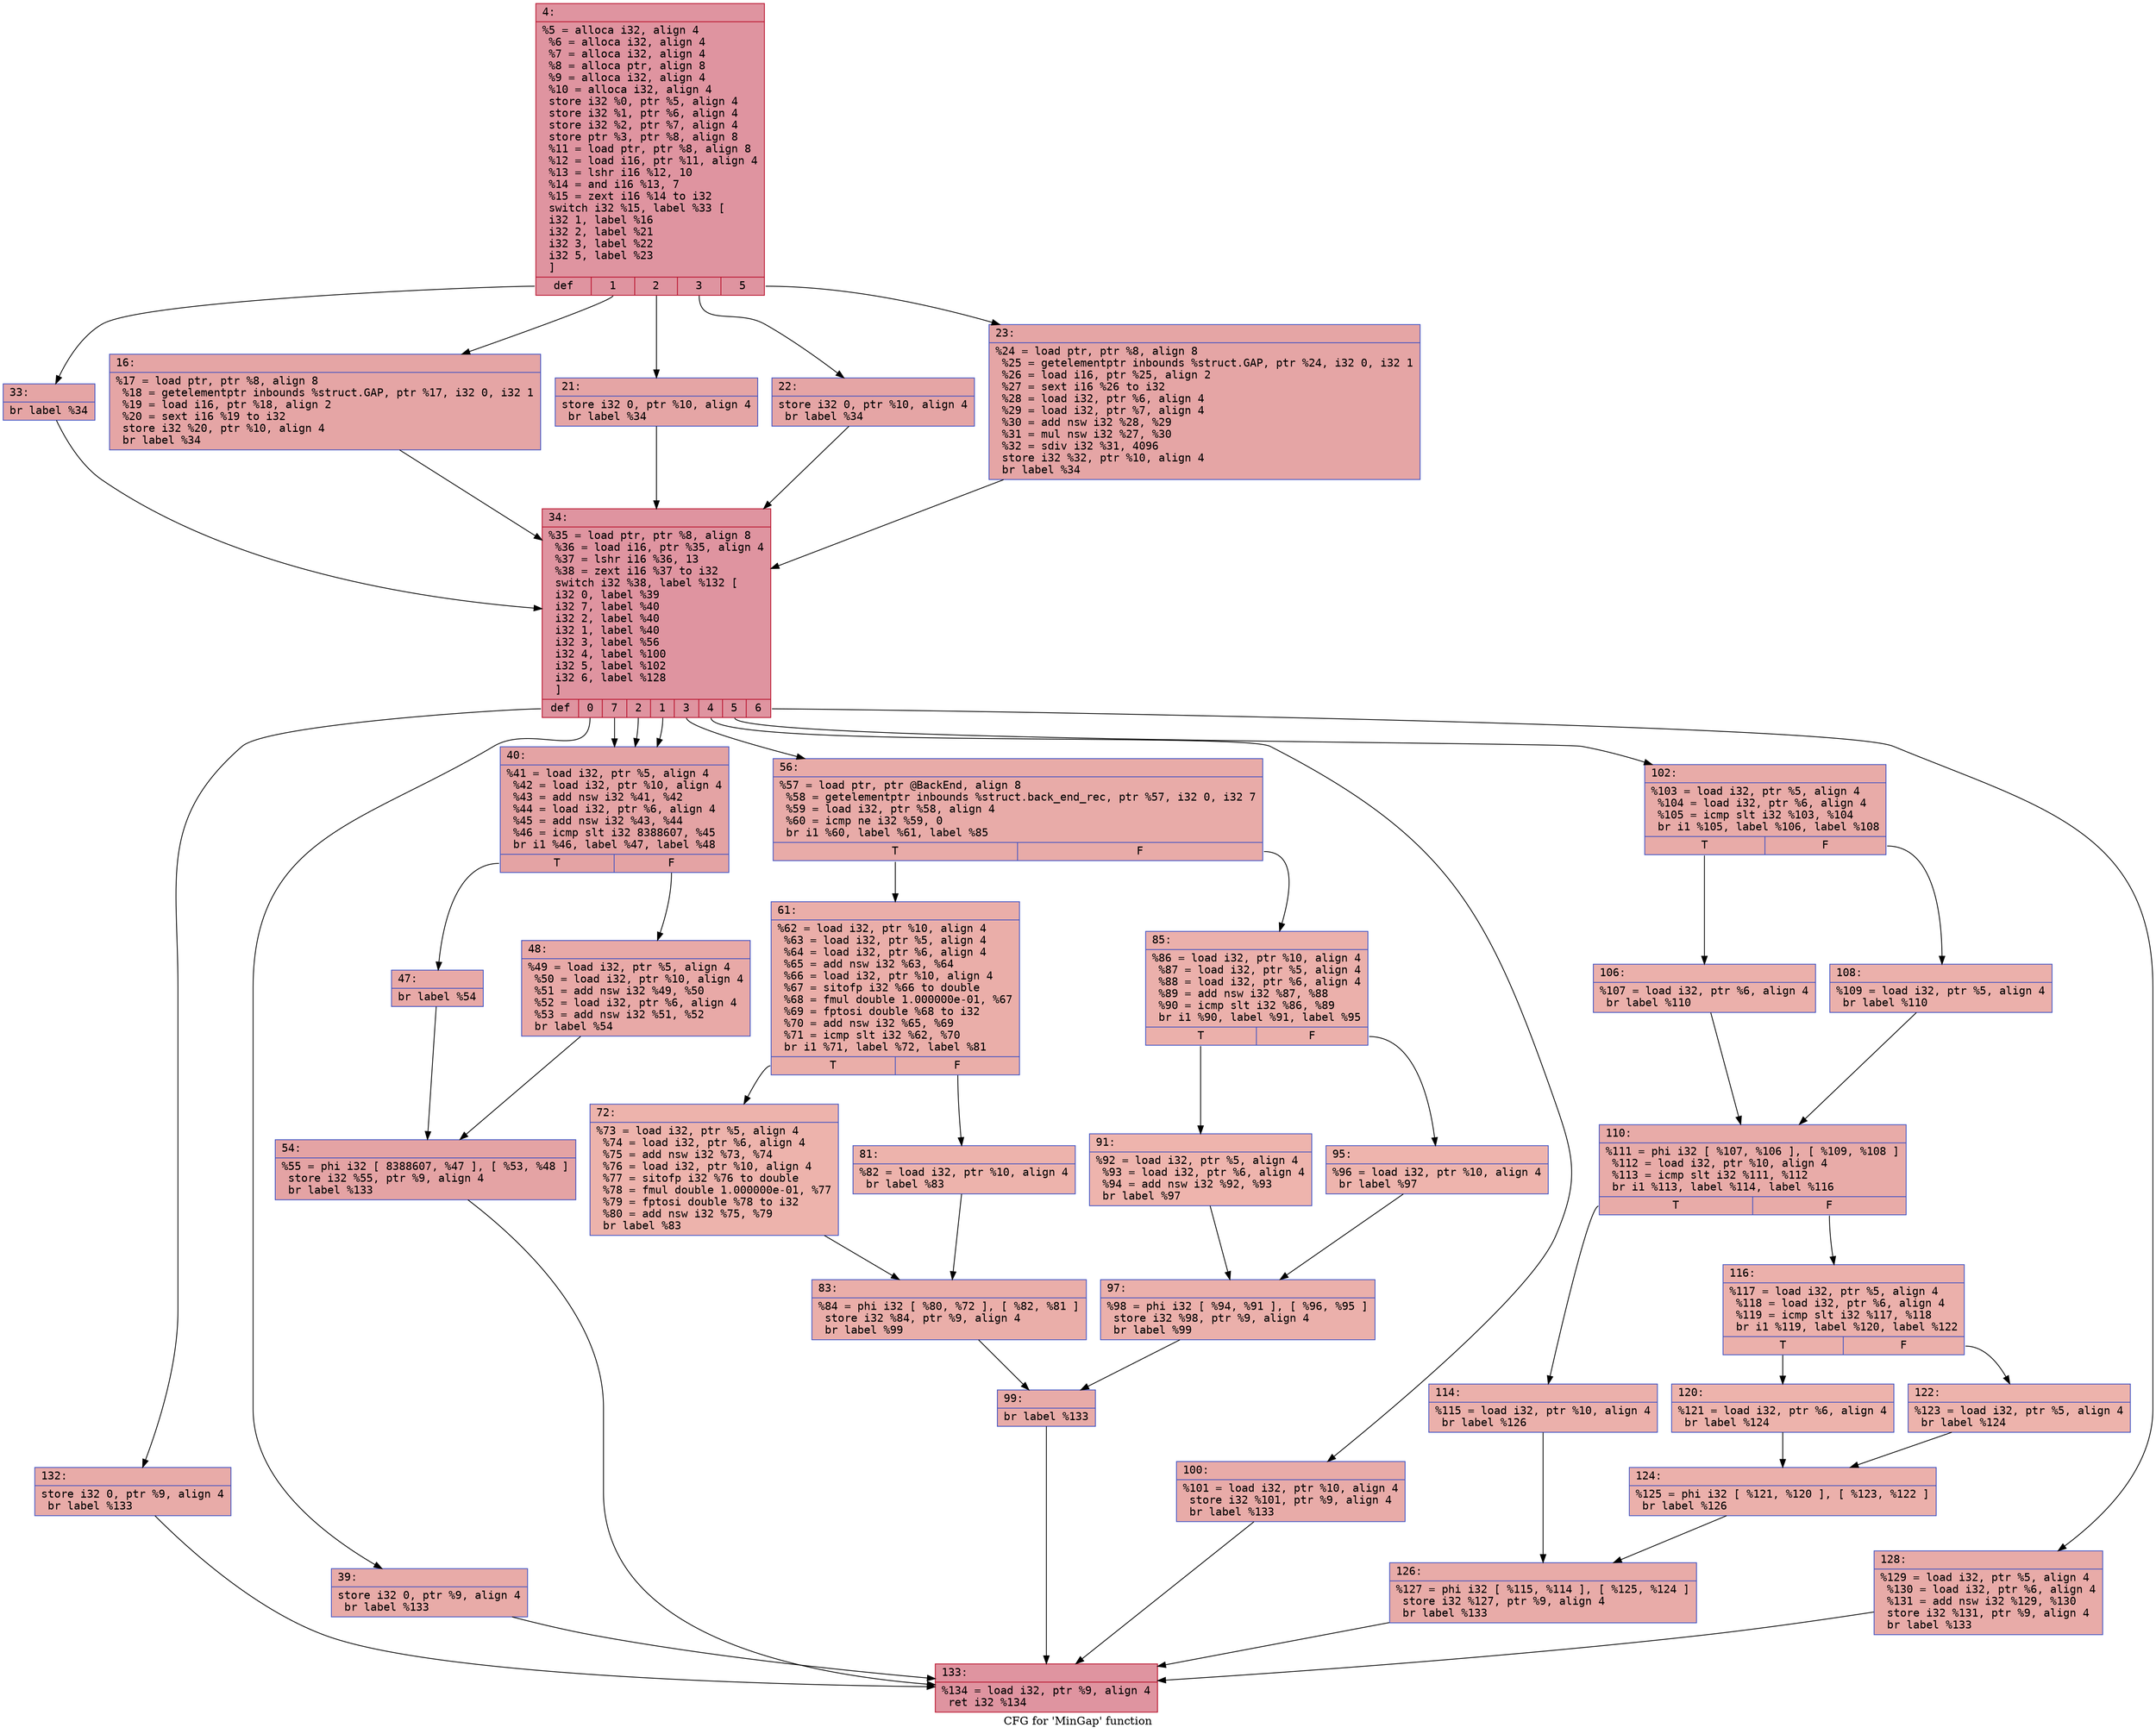 digraph "CFG for 'MinGap' function" {
	label="CFG for 'MinGap' function";

	Node0x600003eb3340 [shape=record,color="#b70d28ff", style=filled, fillcolor="#b70d2870" fontname="Courier",label="{4:\l|  %5 = alloca i32, align 4\l  %6 = alloca i32, align 4\l  %7 = alloca i32, align 4\l  %8 = alloca ptr, align 8\l  %9 = alloca i32, align 4\l  %10 = alloca i32, align 4\l  store i32 %0, ptr %5, align 4\l  store i32 %1, ptr %6, align 4\l  store i32 %2, ptr %7, align 4\l  store ptr %3, ptr %8, align 8\l  %11 = load ptr, ptr %8, align 8\l  %12 = load i16, ptr %11, align 4\l  %13 = lshr i16 %12, 10\l  %14 = and i16 %13, 7\l  %15 = zext i16 %14 to i32\l  switch i32 %15, label %33 [\l    i32 1, label %16\l    i32 2, label %21\l    i32 3, label %22\l    i32 5, label %23\l  ]\l|{<s0>def|<s1>1|<s2>2|<s3>3|<s4>5}}"];
	Node0x600003eb3340:s0 -> Node0x600003eb3520[tooltip="4 -> 33\nProbability 20.00%" ];
	Node0x600003eb3340:s1 -> Node0x600003eb33e0[tooltip="4 -> 16\nProbability 20.00%" ];
	Node0x600003eb3340:s2 -> Node0x600003eb3430[tooltip="4 -> 21\nProbability 20.00%" ];
	Node0x600003eb3340:s3 -> Node0x600003eb3480[tooltip="4 -> 22\nProbability 20.00%" ];
	Node0x600003eb3340:s4 -> Node0x600003eb34d0[tooltip="4 -> 23\nProbability 20.00%" ];
	Node0x600003eb33e0 [shape=record,color="#3d50c3ff", style=filled, fillcolor="#c5333470" fontname="Courier",label="{16:\l|  %17 = load ptr, ptr %8, align 8\l  %18 = getelementptr inbounds %struct.GAP, ptr %17, i32 0, i32 1\l  %19 = load i16, ptr %18, align 2\l  %20 = sext i16 %19 to i32\l  store i32 %20, ptr %10, align 4\l  br label %34\l}"];
	Node0x600003eb33e0 -> Node0x600003eb3570[tooltip="16 -> 34\nProbability 100.00%" ];
	Node0x600003eb3430 [shape=record,color="#3d50c3ff", style=filled, fillcolor="#c5333470" fontname="Courier",label="{21:\l|  store i32 0, ptr %10, align 4\l  br label %34\l}"];
	Node0x600003eb3430 -> Node0x600003eb3570[tooltip="21 -> 34\nProbability 100.00%" ];
	Node0x600003eb3480 [shape=record,color="#3d50c3ff", style=filled, fillcolor="#c5333470" fontname="Courier",label="{22:\l|  store i32 0, ptr %10, align 4\l  br label %34\l}"];
	Node0x600003eb3480 -> Node0x600003eb3570[tooltip="22 -> 34\nProbability 100.00%" ];
	Node0x600003eb34d0 [shape=record,color="#3d50c3ff", style=filled, fillcolor="#c5333470" fontname="Courier",label="{23:\l|  %24 = load ptr, ptr %8, align 8\l  %25 = getelementptr inbounds %struct.GAP, ptr %24, i32 0, i32 1\l  %26 = load i16, ptr %25, align 2\l  %27 = sext i16 %26 to i32\l  %28 = load i32, ptr %6, align 4\l  %29 = load i32, ptr %7, align 4\l  %30 = add nsw i32 %28, %29\l  %31 = mul nsw i32 %27, %30\l  %32 = sdiv i32 %31, 4096\l  store i32 %32, ptr %10, align 4\l  br label %34\l}"];
	Node0x600003eb34d0 -> Node0x600003eb3570[tooltip="23 -> 34\nProbability 100.00%" ];
	Node0x600003eb3520 [shape=record,color="#3d50c3ff", style=filled, fillcolor="#c5333470" fontname="Courier",label="{33:\l|  br label %34\l}"];
	Node0x600003eb3520 -> Node0x600003eb3570[tooltip="33 -> 34\nProbability 100.00%" ];
	Node0x600003eb3570 [shape=record,color="#b70d28ff", style=filled, fillcolor="#b70d2870" fontname="Courier",label="{34:\l|  %35 = load ptr, ptr %8, align 8\l  %36 = load i16, ptr %35, align 4\l  %37 = lshr i16 %36, 13\l  %38 = zext i16 %37 to i32\l  switch i32 %38, label %132 [\l    i32 0, label %39\l    i32 7, label %40\l    i32 2, label %40\l    i32 1, label %40\l    i32 3, label %56\l    i32 4, label %100\l    i32 5, label %102\l    i32 6, label %128\l  ]\l|{<s0>def|<s1>0|<s2>7|<s3>2|<s4>1|<s5>3|<s6>4|<s7>5|<s8>6}}"];
	Node0x600003eb3570:s0 -> Node0x600003eb3e30[tooltip="34 -> 132\nProbability 11.11%" ];
	Node0x600003eb3570:s1 -> Node0x600003eb35c0[tooltip="34 -> 39\nProbability 11.11%" ];
	Node0x600003eb3570:s2 -> Node0x600003eb3610[tooltip="34 -> 40\nProbability 33.33%" ];
	Node0x600003eb3570:s3 -> Node0x600003eb3610[tooltip="34 -> 40\nProbability 33.33%" ];
	Node0x600003eb3570:s4 -> Node0x600003eb3610[tooltip="34 -> 40\nProbability 33.33%" ];
	Node0x600003eb3570:s5 -> Node0x600003eb3750[tooltip="34 -> 56\nProbability 11.11%" ];
	Node0x600003eb3570:s6 -> Node0x600003eb3a70[tooltip="34 -> 100\nProbability 11.11%" ];
	Node0x600003eb3570:s7 -> Node0x600003eb3ac0[tooltip="34 -> 102\nProbability 11.11%" ];
	Node0x600003eb3570:s8 -> Node0x600003eb3de0[tooltip="34 -> 128\nProbability 11.11%" ];
	Node0x600003eb35c0 [shape=record,color="#3d50c3ff", style=filled, fillcolor="#cc403a70" fontname="Courier",label="{39:\l|  store i32 0, ptr %9, align 4\l  br label %133\l}"];
	Node0x600003eb35c0 -> Node0x600003eb3e80[tooltip="39 -> 133\nProbability 100.00%" ];
	Node0x600003eb3610 [shape=record,color="#3d50c3ff", style=filled, fillcolor="#c32e3170" fontname="Courier",label="{40:\l|  %41 = load i32, ptr %5, align 4\l  %42 = load i32, ptr %10, align 4\l  %43 = add nsw i32 %41, %42\l  %44 = load i32, ptr %6, align 4\l  %45 = add nsw i32 %43, %44\l  %46 = icmp slt i32 8388607, %45\l  br i1 %46, label %47, label %48\l|{<s0>T|<s1>F}}"];
	Node0x600003eb3610:s0 -> Node0x600003eb3660[tooltip="40 -> 47\nProbability 50.00%" ];
	Node0x600003eb3610:s1 -> Node0x600003eb36b0[tooltip="40 -> 48\nProbability 50.00%" ];
	Node0x600003eb3660 [shape=record,color="#3d50c3ff", style=filled, fillcolor="#ca3b3770" fontname="Courier",label="{47:\l|  br label %54\l}"];
	Node0x600003eb3660 -> Node0x600003eb3700[tooltip="47 -> 54\nProbability 100.00%" ];
	Node0x600003eb36b0 [shape=record,color="#3d50c3ff", style=filled, fillcolor="#ca3b3770" fontname="Courier",label="{48:\l|  %49 = load i32, ptr %5, align 4\l  %50 = load i32, ptr %10, align 4\l  %51 = add nsw i32 %49, %50\l  %52 = load i32, ptr %6, align 4\l  %53 = add nsw i32 %51, %52\l  br label %54\l}"];
	Node0x600003eb36b0 -> Node0x600003eb3700[tooltip="48 -> 54\nProbability 100.00%" ];
	Node0x600003eb3700 [shape=record,color="#3d50c3ff", style=filled, fillcolor="#c32e3170" fontname="Courier",label="{54:\l|  %55 = phi i32 [ 8388607, %47 ], [ %53, %48 ]\l  store i32 %55, ptr %9, align 4\l  br label %133\l}"];
	Node0x600003eb3700 -> Node0x600003eb3e80[tooltip="54 -> 133\nProbability 100.00%" ];
	Node0x600003eb3750 [shape=record,color="#3d50c3ff", style=filled, fillcolor="#cc403a70" fontname="Courier",label="{56:\l|  %57 = load ptr, ptr @BackEnd, align 8\l  %58 = getelementptr inbounds %struct.back_end_rec, ptr %57, i32 0, i32 7\l  %59 = load i32, ptr %58, align 4\l  %60 = icmp ne i32 %59, 0\l  br i1 %60, label %61, label %85\l|{<s0>T|<s1>F}}"];
	Node0x600003eb3750:s0 -> Node0x600003eb37a0[tooltip="56 -> 61\nProbability 62.50%" ];
	Node0x600003eb3750:s1 -> Node0x600003eb38e0[tooltip="56 -> 85\nProbability 37.50%" ];
	Node0x600003eb37a0 [shape=record,color="#3d50c3ff", style=filled, fillcolor="#d0473d70" fontname="Courier",label="{61:\l|  %62 = load i32, ptr %10, align 4\l  %63 = load i32, ptr %5, align 4\l  %64 = load i32, ptr %6, align 4\l  %65 = add nsw i32 %63, %64\l  %66 = load i32, ptr %10, align 4\l  %67 = sitofp i32 %66 to double\l  %68 = fmul double 1.000000e-01, %67\l  %69 = fptosi double %68 to i32\l  %70 = add nsw i32 %65, %69\l  %71 = icmp slt i32 %62, %70\l  br i1 %71, label %72, label %81\l|{<s0>T|<s1>F}}"];
	Node0x600003eb37a0:s0 -> Node0x600003eb37f0[tooltip="61 -> 72\nProbability 50.00%" ];
	Node0x600003eb37a0:s1 -> Node0x600003eb3840[tooltip="61 -> 81\nProbability 50.00%" ];
	Node0x600003eb37f0 [shape=record,color="#3d50c3ff", style=filled, fillcolor="#d6524470" fontname="Courier",label="{72:\l|  %73 = load i32, ptr %5, align 4\l  %74 = load i32, ptr %6, align 4\l  %75 = add nsw i32 %73, %74\l  %76 = load i32, ptr %10, align 4\l  %77 = sitofp i32 %76 to double\l  %78 = fmul double 1.000000e-01, %77\l  %79 = fptosi double %78 to i32\l  %80 = add nsw i32 %75, %79\l  br label %83\l}"];
	Node0x600003eb37f0 -> Node0x600003eb3890[tooltip="72 -> 83\nProbability 100.00%" ];
	Node0x600003eb3840 [shape=record,color="#3d50c3ff", style=filled, fillcolor="#d6524470" fontname="Courier",label="{81:\l|  %82 = load i32, ptr %10, align 4\l  br label %83\l}"];
	Node0x600003eb3840 -> Node0x600003eb3890[tooltip="81 -> 83\nProbability 100.00%" ];
	Node0x600003eb3890 [shape=record,color="#3d50c3ff", style=filled, fillcolor="#d0473d70" fontname="Courier",label="{83:\l|  %84 = phi i32 [ %80, %72 ], [ %82, %81 ]\l  store i32 %84, ptr %9, align 4\l  br label %99\l}"];
	Node0x600003eb3890 -> Node0x600003eb3a20[tooltip="83 -> 99\nProbability 100.00%" ];
	Node0x600003eb38e0 [shape=record,color="#3d50c3ff", style=filled, fillcolor="#d24b4070" fontname="Courier",label="{85:\l|  %86 = load i32, ptr %10, align 4\l  %87 = load i32, ptr %5, align 4\l  %88 = load i32, ptr %6, align 4\l  %89 = add nsw i32 %87, %88\l  %90 = icmp slt i32 %86, %89\l  br i1 %90, label %91, label %95\l|{<s0>T|<s1>F}}"];
	Node0x600003eb38e0:s0 -> Node0x600003eb3930[tooltip="85 -> 91\nProbability 50.00%" ];
	Node0x600003eb38e0:s1 -> Node0x600003eb3980[tooltip="85 -> 95\nProbability 50.00%" ];
	Node0x600003eb3930 [shape=record,color="#3d50c3ff", style=filled, fillcolor="#d8564670" fontname="Courier",label="{91:\l|  %92 = load i32, ptr %5, align 4\l  %93 = load i32, ptr %6, align 4\l  %94 = add nsw i32 %92, %93\l  br label %97\l}"];
	Node0x600003eb3930 -> Node0x600003eb39d0[tooltip="91 -> 97\nProbability 100.00%" ];
	Node0x600003eb3980 [shape=record,color="#3d50c3ff", style=filled, fillcolor="#d8564670" fontname="Courier",label="{95:\l|  %96 = load i32, ptr %10, align 4\l  br label %97\l}"];
	Node0x600003eb3980 -> Node0x600003eb39d0[tooltip="95 -> 97\nProbability 100.00%" ];
	Node0x600003eb39d0 [shape=record,color="#3d50c3ff", style=filled, fillcolor="#d24b4070" fontname="Courier",label="{97:\l|  %98 = phi i32 [ %94, %91 ], [ %96, %95 ]\l  store i32 %98, ptr %9, align 4\l  br label %99\l}"];
	Node0x600003eb39d0 -> Node0x600003eb3a20[tooltip="97 -> 99\nProbability 100.00%" ];
	Node0x600003eb3a20 [shape=record,color="#3d50c3ff", style=filled, fillcolor="#cc403a70" fontname="Courier",label="{99:\l|  br label %133\l}"];
	Node0x600003eb3a20 -> Node0x600003eb3e80[tooltip="99 -> 133\nProbability 100.00%" ];
	Node0x600003eb3a70 [shape=record,color="#3d50c3ff", style=filled, fillcolor="#cc403a70" fontname="Courier",label="{100:\l|  %101 = load i32, ptr %10, align 4\l  store i32 %101, ptr %9, align 4\l  br label %133\l}"];
	Node0x600003eb3a70 -> Node0x600003eb3e80[tooltip="100 -> 133\nProbability 100.00%" ];
	Node0x600003eb3ac0 [shape=record,color="#3d50c3ff", style=filled, fillcolor="#cc403a70" fontname="Courier",label="{102:\l|  %103 = load i32, ptr %5, align 4\l  %104 = load i32, ptr %6, align 4\l  %105 = icmp slt i32 %103, %104\l  br i1 %105, label %106, label %108\l|{<s0>T|<s1>F}}"];
	Node0x600003eb3ac0:s0 -> Node0x600003eb3b10[tooltip="102 -> 106\nProbability 50.00%" ];
	Node0x600003eb3ac0:s1 -> Node0x600003eb3b60[tooltip="102 -> 108\nProbability 50.00%" ];
	Node0x600003eb3b10 [shape=record,color="#3d50c3ff", style=filled, fillcolor="#d24b4070" fontname="Courier",label="{106:\l|  %107 = load i32, ptr %6, align 4\l  br label %110\l}"];
	Node0x600003eb3b10 -> Node0x600003eb3bb0[tooltip="106 -> 110\nProbability 100.00%" ];
	Node0x600003eb3b60 [shape=record,color="#3d50c3ff", style=filled, fillcolor="#d24b4070" fontname="Courier",label="{108:\l|  %109 = load i32, ptr %5, align 4\l  br label %110\l}"];
	Node0x600003eb3b60 -> Node0x600003eb3bb0[tooltip="108 -> 110\nProbability 100.00%" ];
	Node0x600003eb3bb0 [shape=record,color="#3d50c3ff", style=filled, fillcolor="#cc403a70" fontname="Courier",label="{110:\l|  %111 = phi i32 [ %107, %106 ], [ %109, %108 ]\l  %112 = load i32, ptr %10, align 4\l  %113 = icmp slt i32 %111, %112\l  br i1 %113, label %114, label %116\l|{<s0>T|<s1>F}}"];
	Node0x600003eb3bb0:s0 -> Node0x600003eb3c00[tooltip="110 -> 114\nProbability 50.00%" ];
	Node0x600003eb3bb0:s1 -> Node0x600003eb3c50[tooltip="110 -> 116\nProbability 50.00%" ];
	Node0x600003eb3c00 [shape=record,color="#3d50c3ff", style=filled, fillcolor="#d24b4070" fontname="Courier",label="{114:\l|  %115 = load i32, ptr %10, align 4\l  br label %126\l}"];
	Node0x600003eb3c00 -> Node0x600003eb3d90[tooltip="114 -> 126\nProbability 100.00%" ];
	Node0x600003eb3c50 [shape=record,color="#3d50c3ff", style=filled, fillcolor="#d24b4070" fontname="Courier",label="{116:\l|  %117 = load i32, ptr %5, align 4\l  %118 = load i32, ptr %6, align 4\l  %119 = icmp slt i32 %117, %118\l  br i1 %119, label %120, label %122\l|{<s0>T|<s1>F}}"];
	Node0x600003eb3c50:s0 -> Node0x600003eb3ca0[tooltip="116 -> 120\nProbability 50.00%" ];
	Node0x600003eb3c50:s1 -> Node0x600003eb3cf0[tooltip="116 -> 122\nProbability 50.00%" ];
	Node0x600003eb3ca0 [shape=record,color="#3d50c3ff", style=filled, fillcolor="#d6524470" fontname="Courier",label="{120:\l|  %121 = load i32, ptr %6, align 4\l  br label %124\l}"];
	Node0x600003eb3ca0 -> Node0x600003eb3d40[tooltip="120 -> 124\nProbability 100.00%" ];
	Node0x600003eb3cf0 [shape=record,color="#3d50c3ff", style=filled, fillcolor="#d6524470" fontname="Courier",label="{122:\l|  %123 = load i32, ptr %5, align 4\l  br label %124\l}"];
	Node0x600003eb3cf0 -> Node0x600003eb3d40[tooltip="122 -> 124\nProbability 100.00%" ];
	Node0x600003eb3d40 [shape=record,color="#3d50c3ff", style=filled, fillcolor="#d24b4070" fontname="Courier",label="{124:\l|  %125 = phi i32 [ %121, %120 ], [ %123, %122 ]\l  br label %126\l}"];
	Node0x600003eb3d40 -> Node0x600003eb3d90[tooltip="124 -> 126\nProbability 100.00%" ];
	Node0x600003eb3d90 [shape=record,color="#3d50c3ff", style=filled, fillcolor="#cc403a70" fontname="Courier",label="{126:\l|  %127 = phi i32 [ %115, %114 ], [ %125, %124 ]\l  store i32 %127, ptr %9, align 4\l  br label %133\l}"];
	Node0x600003eb3d90 -> Node0x600003eb3e80[tooltip="126 -> 133\nProbability 100.00%" ];
	Node0x600003eb3de0 [shape=record,color="#3d50c3ff", style=filled, fillcolor="#cc403a70" fontname="Courier",label="{128:\l|  %129 = load i32, ptr %5, align 4\l  %130 = load i32, ptr %6, align 4\l  %131 = add nsw i32 %129, %130\l  store i32 %131, ptr %9, align 4\l  br label %133\l}"];
	Node0x600003eb3de0 -> Node0x600003eb3e80[tooltip="128 -> 133\nProbability 100.00%" ];
	Node0x600003eb3e30 [shape=record,color="#3d50c3ff", style=filled, fillcolor="#cc403a70" fontname="Courier",label="{132:\l|  store i32 0, ptr %9, align 4\l  br label %133\l}"];
	Node0x600003eb3e30 -> Node0x600003eb3e80[tooltip="132 -> 133\nProbability 100.00%" ];
	Node0x600003eb3e80 [shape=record,color="#b70d28ff", style=filled, fillcolor="#b70d2870" fontname="Courier",label="{133:\l|  %134 = load i32, ptr %9, align 4\l  ret i32 %134\l}"];
}
